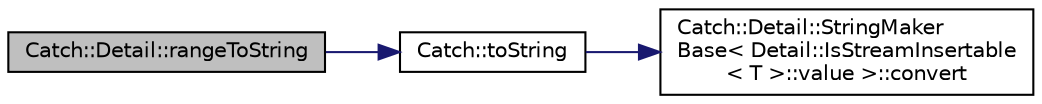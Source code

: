 digraph "Catch::Detail::rangeToString"
{
  edge [fontname="Helvetica",fontsize="10",labelfontname="Helvetica",labelfontsize="10"];
  node [fontname="Helvetica",fontsize="10",shape=record];
  rankdir="LR";
  Node1 [label="Catch::Detail::rangeToString",height=0.2,width=0.4,color="black", fillcolor="grey75", style="filled" fontcolor="black"];
  Node1 -> Node2 [color="midnightblue",fontsize="10",style="solid",fontname="Helvetica"];
  Node2 [label="Catch::toString",height=0.2,width=0.4,color="black", fillcolor="white", style="filled",URL="$namespace_catch.html#a386cb19a84b12339486771ad143a95ae",tooltip="converts any type to a string "];
  Node2 -> Node3 [color="midnightblue",fontsize="10",style="solid",fontname="Helvetica"];
  Node3 [label="Catch::Detail::StringMaker\lBase\< Detail::IsStreamInsertable\l\< T \>::value \>::convert",height=0.2,width=0.4,color="black", fillcolor="white", style="filled",URL="$struct_catch_1_1_detail_1_1_string_maker_base.html#a8eb9f635dc413a5758e22614bafaf1a3"];
}
